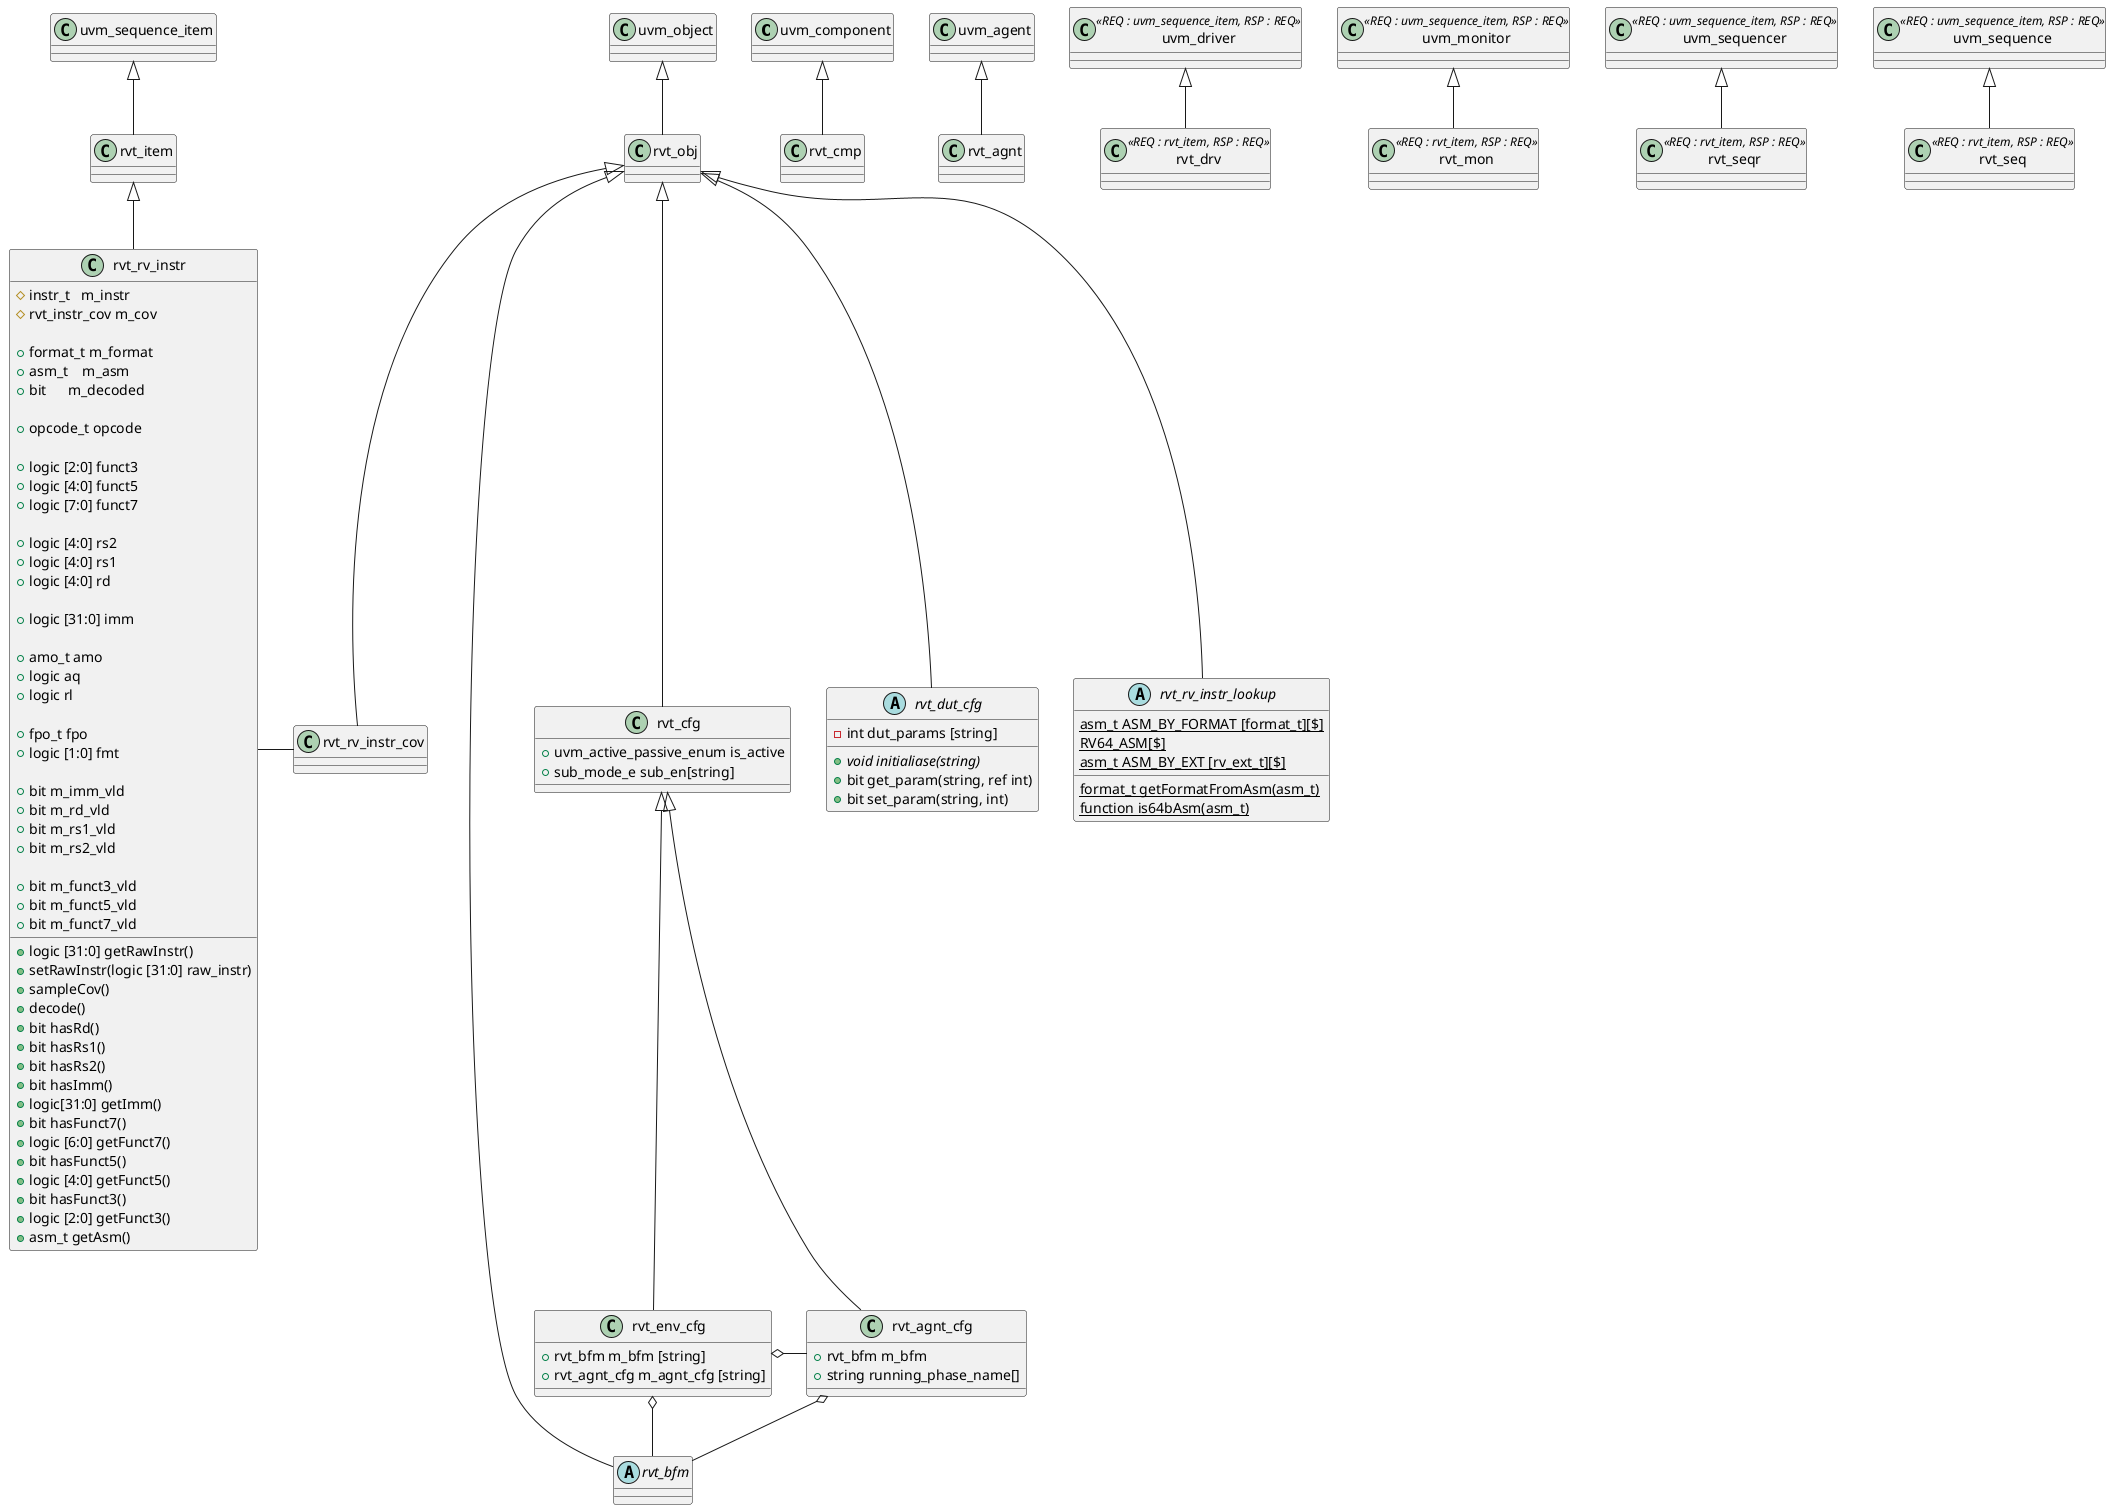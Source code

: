 ' - private
' # protected
' + public

' Extension	<|--	
' Composition	*--	
' Aggregation	o--

@startuml base
class uvm_component
class uvm_object
class uvm_sequence_item
class uvm_agent
class uvm_driver    <<REQ : uvm_sequence_item, RSP : REQ>>
class uvm_monitor   <<REQ : uvm_sequence_item, RSP : REQ>>
class uvm_sequencer <<REQ : uvm_sequence_item, RSP : REQ>>
class uvm_sequence  <<REQ : uvm_sequence_item, RSP : REQ>>

class rvt_cmp
class rvt_obj
class rvt_item
class rvt_agnt
class rvt_drv  <<REQ : rvt_item, RSP : REQ>>
class rvt_mon  <<REQ : rvt_item, RSP : REQ>>
class rvt_seq  <<REQ : rvt_item, RSP : REQ>>
class rvt_seqr <<REQ : rvt_item, RSP : REQ>>

abstract rvt_bfm

class rvt_cfg {
  + uvm_active_passive_enum is_active
  + sub_mode_e sub_en[string]
}

class rvt_agnt_cfg {
  + rvt_bfm m_bfm
  + string running_phase_name[]
}

class rvt_env_cfg {
  + rvt_bfm m_bfm [string]
  + rvt_agnt_cfg m_agnt_cfg [string]
}

abstract rvt_dut_cfg {
  - int dut_params [string]

  + {abstract} void initialiase(string)
  + bit get_param(string, ref int)
  + bit set_param(string, int)
}

class rvt_rv_instr {
  # instr_t   m_instr
  # rvt_instr_cov m_cov

  + format_t m_format
  + asm_t    m_asm
  + bit      m_decoded

  + opcode_t opcode

  + logic [2:0] funct3
  + logic [4:0] funct5
  + logic [7:0] funct7

  + logic [4:0] rs2
  + logic [4:0] rs1
  + logic [4:0] rd

  + logic [31:0] imm

  + amo_t amo
  + logic aq
  + logic rl

  + fpo_t fpo
  + logic [1:0] fmt

  + bit m_imm_vld
  + bit m_rd_vld
  + bit m_rs1_vld
  + bit m_rs2_vld

  + bit m_funct3_vld
  + bit m_funct5_vld
  + bit m_funct7_vld

  + logic [31:0] getRawInstr()
  + setRawInstr(logic [31:0] raw_instr)
  + sampleCov()
  + decode()
  + bit hasRd()
  + bit hasRs1()
  + bit hasRs2()
  + bit hasImm()
  + logic[31:0] getImm()
  + bit hasFunct7()
  + logic [6:0] getFunct7()
  + bit hasFunct5()
  + logic [4:0] getFunct5()
  + bit hasFunct3()
  + logic [2:0] getFunct3()
  + asm_t getAsm()
}

abstract class rvt_rv_instr_lookup {
  {static} asm_t ASM_BY_FORMAT [format_t][$]
  {static} RV64_ASM[$]
  {static} asm_t ASM_BY_EXT [rv_ext_t][$]

  {static} format_t getFormatFromAsm(asm_t)
  {static} function is64bAsm(asm_t)
}

class rvt_rv_instr_cov

uvm_sequence_item <|-- rvt_item
uvm_object    <|-- rvt_obj
uvm_component <|-- rvt_cmp
uvm_agent     <|-- rvt_agnt
uvm_driver    <|-- rvt_drv
uvm_monitor   <|-- rvt_mon
uvm_sequencer <|-- rvt_seqr
uvm_sequence  <|-- rvt_seq

rvt_obj <|-- rvt_bfm

rvt_obj <|-- rvt_cfg
rvt_obj <|-- rvt_dut_cfg

rvt_cfg <|-- rvt_agnt_cfg
rvt_cfg <|-- rvt_env_cfg

rvt_item <|-- rvt_rv_instr
rvt_obj  <|-- rvt_rv_instr_cov
rvt_obj  <|-- rvt_rv_instr_lookup


rvt_agnt_cfg o-- rvt_bfm
rvt_env_cfg  o- rvt_bfm
rvt_env_cfg  o- rvt_agnt_cfg

rvt_rv_instr O- rvt_rv_instr_cov

@enduml